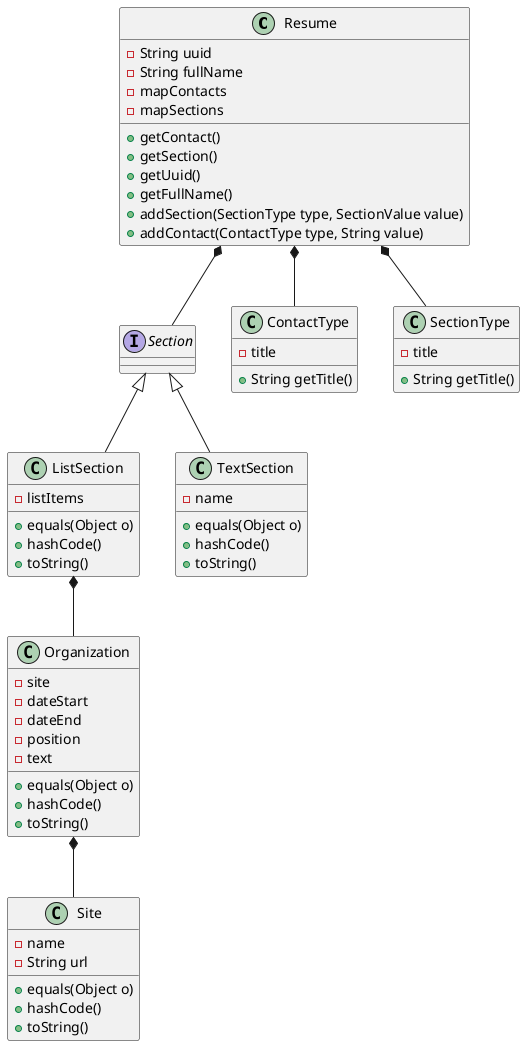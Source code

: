 @startuml
Class Resume {
- String uuid
- String fullName
- mapContacts
- mapSections
+getContact()
+getSection()
+getUuid()
+getFullName()
+addSection(SectionType type, SectionValue value)
+addContact(ContactType type, String value)
}

Class ListSection{
-listItems
+equals(Object o)
+hashCode()
+toString()
}

Interface Section{
}

Class TextSection{
-name
+equals(Object o)
+hashCode()
+toString()
}

Class Organization{
-site
-dateStart
-dateEnd
-position
-text
+equals(Object o)
+hashCode()
+toString()
}

Class ContactType {
-title
+String getTitle()
}

Class SectionType {
-title
+String getTitle()
}

class Site {
-name
-String url
+equals(Object o)
+hashCode()
+toString()
}

Organization *-- Site
Resume *-- SectionType
Resume *-- ContactType
Resume *-- Section
ListSection *-- Organization
Section <|-- ListSection
Section <|-- TextSection
@enduml